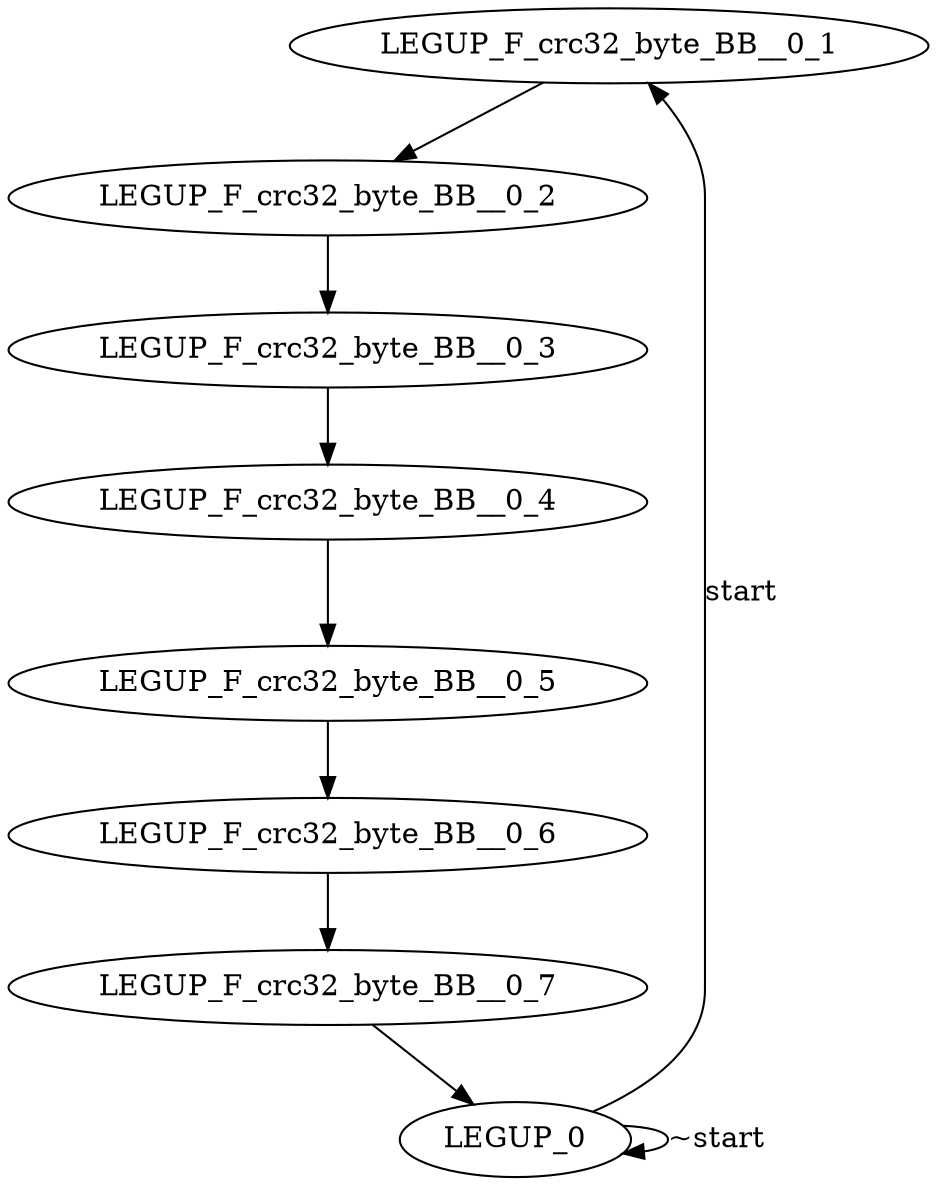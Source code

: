 digraph {
Node0x2b54c30[label="LEGUP_F_crc32_byte_BB__0_1"];
Node0x2b5a020[label="LEGUP_0"];
Node0x2b5a020 -> Node0x2b54c30[label="start"];
Node0x2b5a020 -> Node0x2b5a020[label="~start"];
Node0x2b54e50[label="LEGUP_F_crc32_byte_BB__0_2"];
Node0x2b54c30 -> Node0x2b54e50;
Node0x2b2fae0[label="LEGUP_F_crc32_byte_BB__0_3"];
Node0x2b54e50 -> Node0x2b2fae0;
Node0x2b2fc20[label="LEGUP_F_crc32_byte_BB__0_4"];
Node0x2b2fae0 -> Node0x2b2fc20;
Node0x2b2fd60[label="LEGUP_F_crc32_byte_BB__0_5"];
Node0x2b2fc20 -> Node0x2b2fd60;
Node0x2b2fea0[label="LEGUP_F_crc32_byte_BB__0_6"];
Node0x2b2fd60 -> Node0x2b2fea0;
Node0x2b2ffe0[label="LEGUP_F_crc32_byte_BB__0_7"];
Node0x2b2fea0 -> Node0x2b2ffe0;
Node0x2b2ffe0 -> Node0x2b5a020;
}
